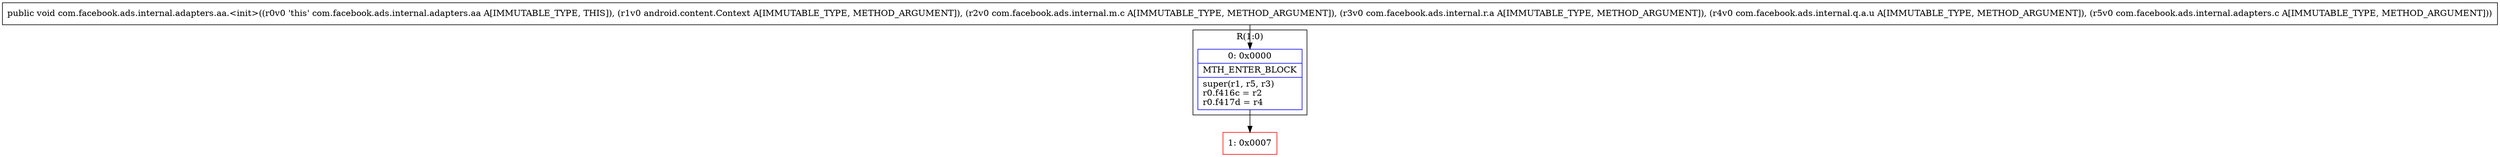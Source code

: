 digraph "CFG forcom.facebook.ads.internal.adapters.aa.\<init\>(Landroid\/content\/Context;Lcom\/facebook\/ads\/internal\/m\/c;Lcom\/facebook\/ads\/internal\/r\/a;Lcom\/facebook\/ads\/internal\/q\/a\/u;Lcom\/facebook\/ads\/internal\/adapters\/c;)V" {
subgraph cluster_Region_385325238 {
label = "R(1:0)";
node [shape=record,color=blue];
Node_0 [shape=record,label="{0\:\ 0x0000|MTH_ENTER_BLOCK\l|super(r1, r5, r3)\lr0.f416c = r2\lr0.f417d = r4\l}"];
}
Node_1 [shape=record,color=red,label="{1\:\ 0x0007}"];
MethodNode[shape=record,label="{public void com.facebook.ads.internal.adapters.aa.\<init\>((r0v0 'this' com.facebook.ads.internal.adapters.aa A[IMMUTABLE_TYPE, THIS]), (r1v0 android.content.Context A[IMMUTABLE_TYPE, METHOD_ARGUMENT]), (r2v0 com.facebook.ads.internal.m.c A[IMMUTABLE_TYPE, METHOD_ARGUMENT]), (r3v0 com.facebook.ads.internal.r.a A[IMMUTABLE_TYPE, METHOD_ARGUMENT]), (r4v0 com.facebook.ads.internal.q.a.u A[IMMUTABLE_TYPE, METHOD_ARGUMENT]), (r5v0 com.facebook.ads.internal.adapters.c A[IMMUTABLE_TYPE, METHOD_ARGUMENT])) }"];
MethodNode -> Node_0;
Node_0 -> Node_1;
}

